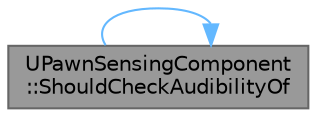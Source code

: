 digraph "UPawnSensingComponent::ShouldCheckAudibilityOf"
{
 // INTERACTIVE_SVG=YES
 // LATEX_PDF_SIZE
  bgcolor="transparent";
  edge [fontname=Helvetica,fontsize=10,labelfontname=Helvetica,labelfontsize=10];
  node [fontname=Helvetica,fontsize=10,shape=box,height=0.2,width=0.4];
  rankdir="LR";
  Node1 [id="Node000001",label="UPawnSensingComponent\l::ShouldCheckAudibilityOf",height=0.2,width=0.4,color="gray40", fillcolor="grey60", style="filled", fontcolor="black",tooltip="Returns true if we should check whether we can hear the given Pawn (because we are able to hear,..."];
  Node1 -> Node1 [id="edge1_Node000001_Node000001",color="steelblue1",style="solid",tooltip=" "];
}
